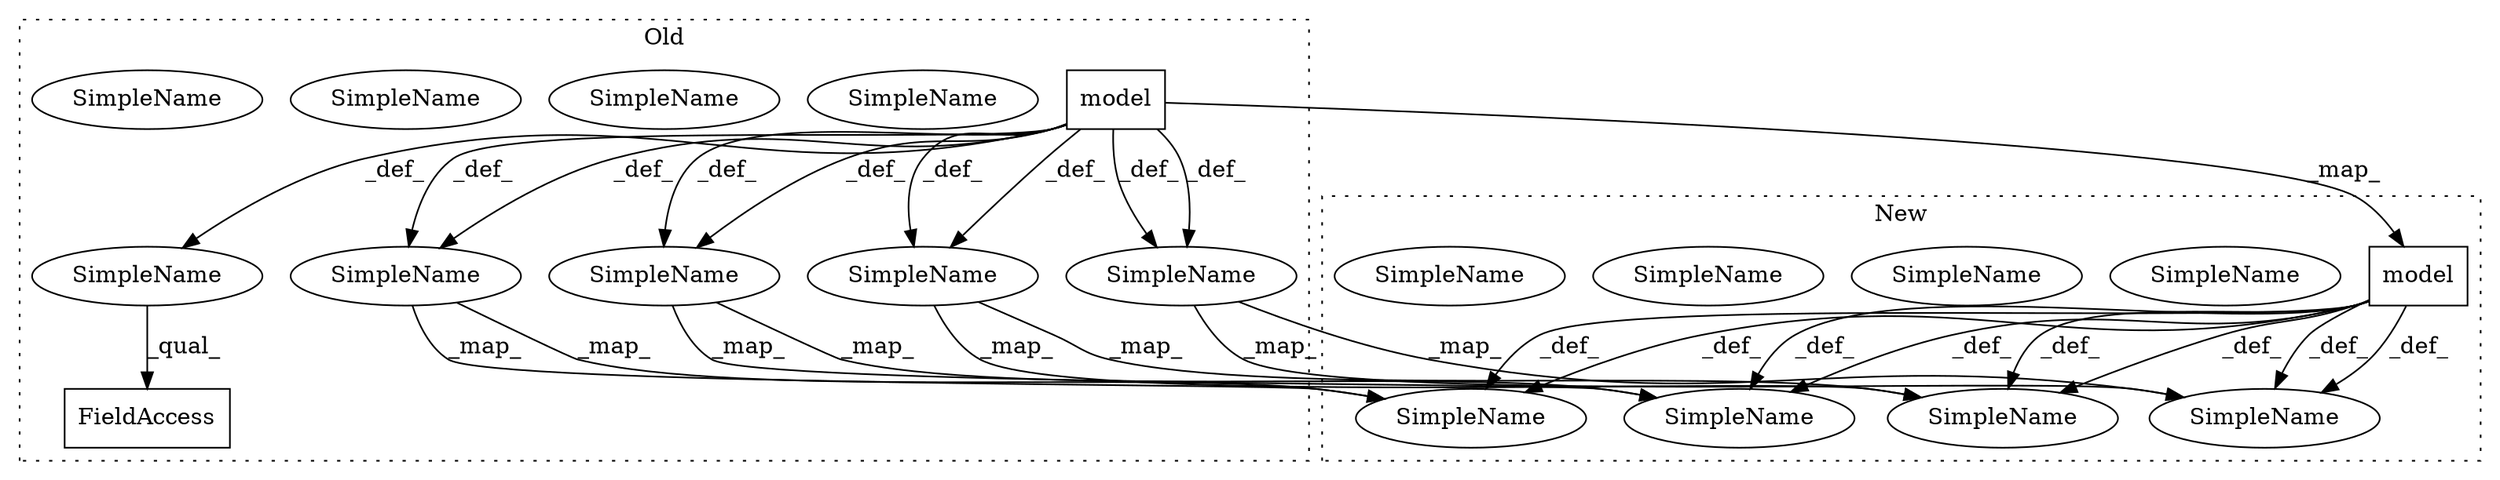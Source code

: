 digraph G {
subgraph cluster0 {
1 [label="model" a="32" s="4055,4102" l="6,1" shape="box"];
3 [label="SimpleName" a="42" s="" l="" shape="ellipse"];
4 [label="FieldAccess" a="22" s="4055" l="56" shape="box"];
5 [label="SimpleName" a="42" s="4125" l="4" shape="ellipse"];
8 [label="SimpleName" a="42" s="4125" l="4" shape="ellipse"];
9 [label="SimpleName" a="42" s="4387" l="23" shape="ellipse"];
12 [label="SimpleName" a="42" s="4387" l="23" shape="ellipse"];
13 [label="SimpleName" a="42" s="4319" l="11" shape="ellipse"];
16 [label="SimpleName" a="42" s="4319" l="11" shape="ellipse"];
17 [label="SimpleName" a="42" s="4460" l="8" shape="ellipse"];
20 [label="SimpleName" a="42" s="4460" l="8" shape="ellipse"];
label = "Old";
style="dotted";
}
subgraph cluster1 {
2 [label="model" a="32" s="4063,4110" l="6,1" shape="box"];
6 [label="SimpleName" a="42" s="4125" l="4" shape="ellipse"];
7 [label="SimpleName" a="42" s="4125" l="4" shape="ellipse"];
10 [label="SimpleName" a="42" s="4387" l="23" shape="ellipse"];
11 [label="SimpleName" a="42" s="4387" l="23" shape="ellipse"];
14 [label="SimpleName" a="42" s="4319" l="11" shape="ellipse"];
15 [label="SimpleName" a="42" s="4319" l="11" shape="ellipse"];
18 [label="SimpleName" a="42" s="4460" l="8" shape="ellipse"];
19 [label="SimpleName" a="42" s="4460" l="8" shape="ellipse"];
label = "New";
style="dotted";
}
1 -> 8 [label="_def_"];
1 -> 16 [label="_def_"];
1 -> 3 [label="_def_"];
1 -> 8 [label="_def_"];
1 -> 12 [label="_def_"];
1 -> 16 [label="_def_"];
1 -> 2 [label="_map_"];
1 -> 20 [label="_def_"];
1 -> 12 [label="_def_"];
1 -> 20 [label="_def_"];
2 -> 15 [label="_def_"];
2 -> 19 [label="_def_"];
2 -> 19 [label="_def_"];
2 -> 7 [label="_def_"];
2 -> 15 [label="_def_"];
2 -> 7 [label="_def_"];
2 -> 11 [label="_def_"];
2 -> 11 [label="_def_"];
3 -> 4 [label="_qual_"];
8 -> 7 [label="_map_"];
8 -> 7 [label="_map_"];
12 -> 11 [label="_map_"];
12 -> 11 [label="_map_"];
16 -> 15 [label="_map_"];
16 -> 15 [label="_map_"];
20 -> 19 [label="_map_"];
20 -> 19 [label="_map_"];
}